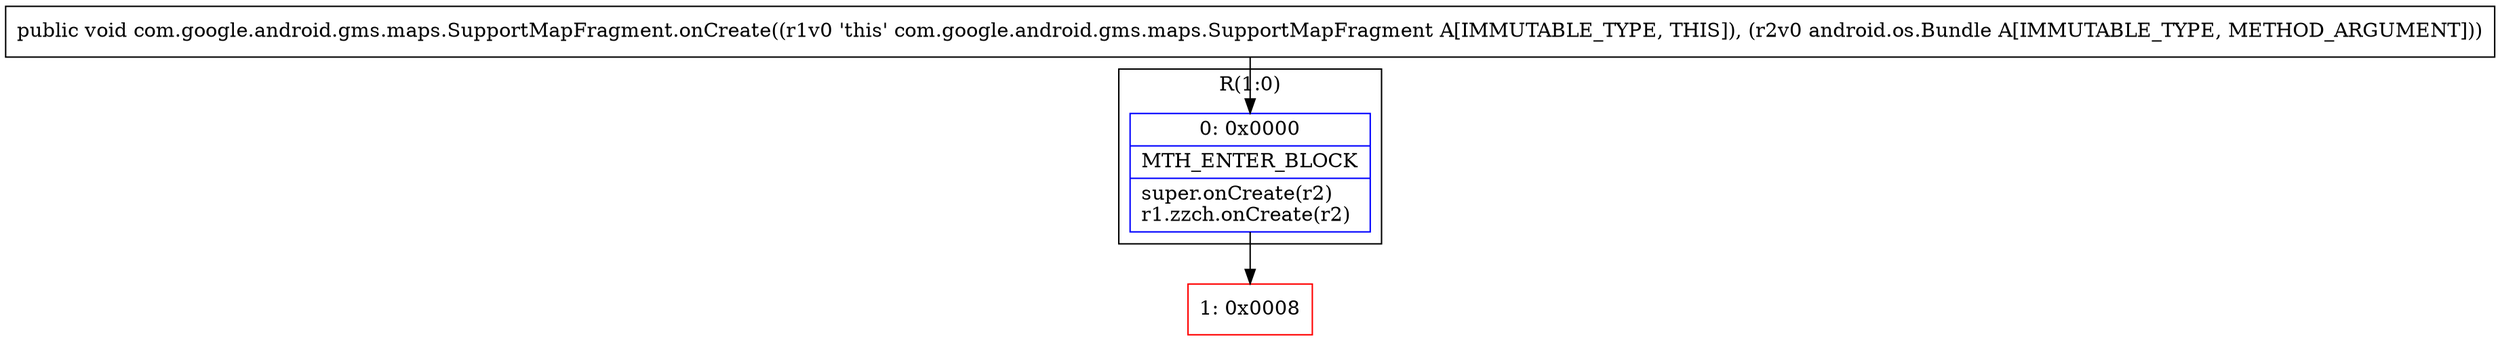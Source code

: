 digraph "CFG forcom.google.android.gms.maps.SupportMapFragment.onCreate(Landroid\/os\/Bundle;)V" {
subgraph cluster_Region_1434692605 {
label = "R(1:0)";
node [shape=record,color=blue];
Node_0 [shape=record,label="{0\:\ 0x0000|MTH_ENTER_BLOCK\l|super.onCreate(r2)\lr1.zzch.onCreate(r2)\l}"];
}
Node_1 [shape=record,color=red,label="{1\:\ 0x0008}"];
MethodNode[shape=record,label="{public void com.google.android.gms.maps.SupportMapFragment.onCreate((r1v0 'this' com.google.android.gms.maps.SupportMapFragment A[IMMUTABLE_TYPE, THIS]), (r2v0 android.os.Bundle A[IMMUTABLE_TYPE, METHOD_ARGUMENT])) }"];
MethodNode -> Node_0;
Node_0 -> Node_1;
}

